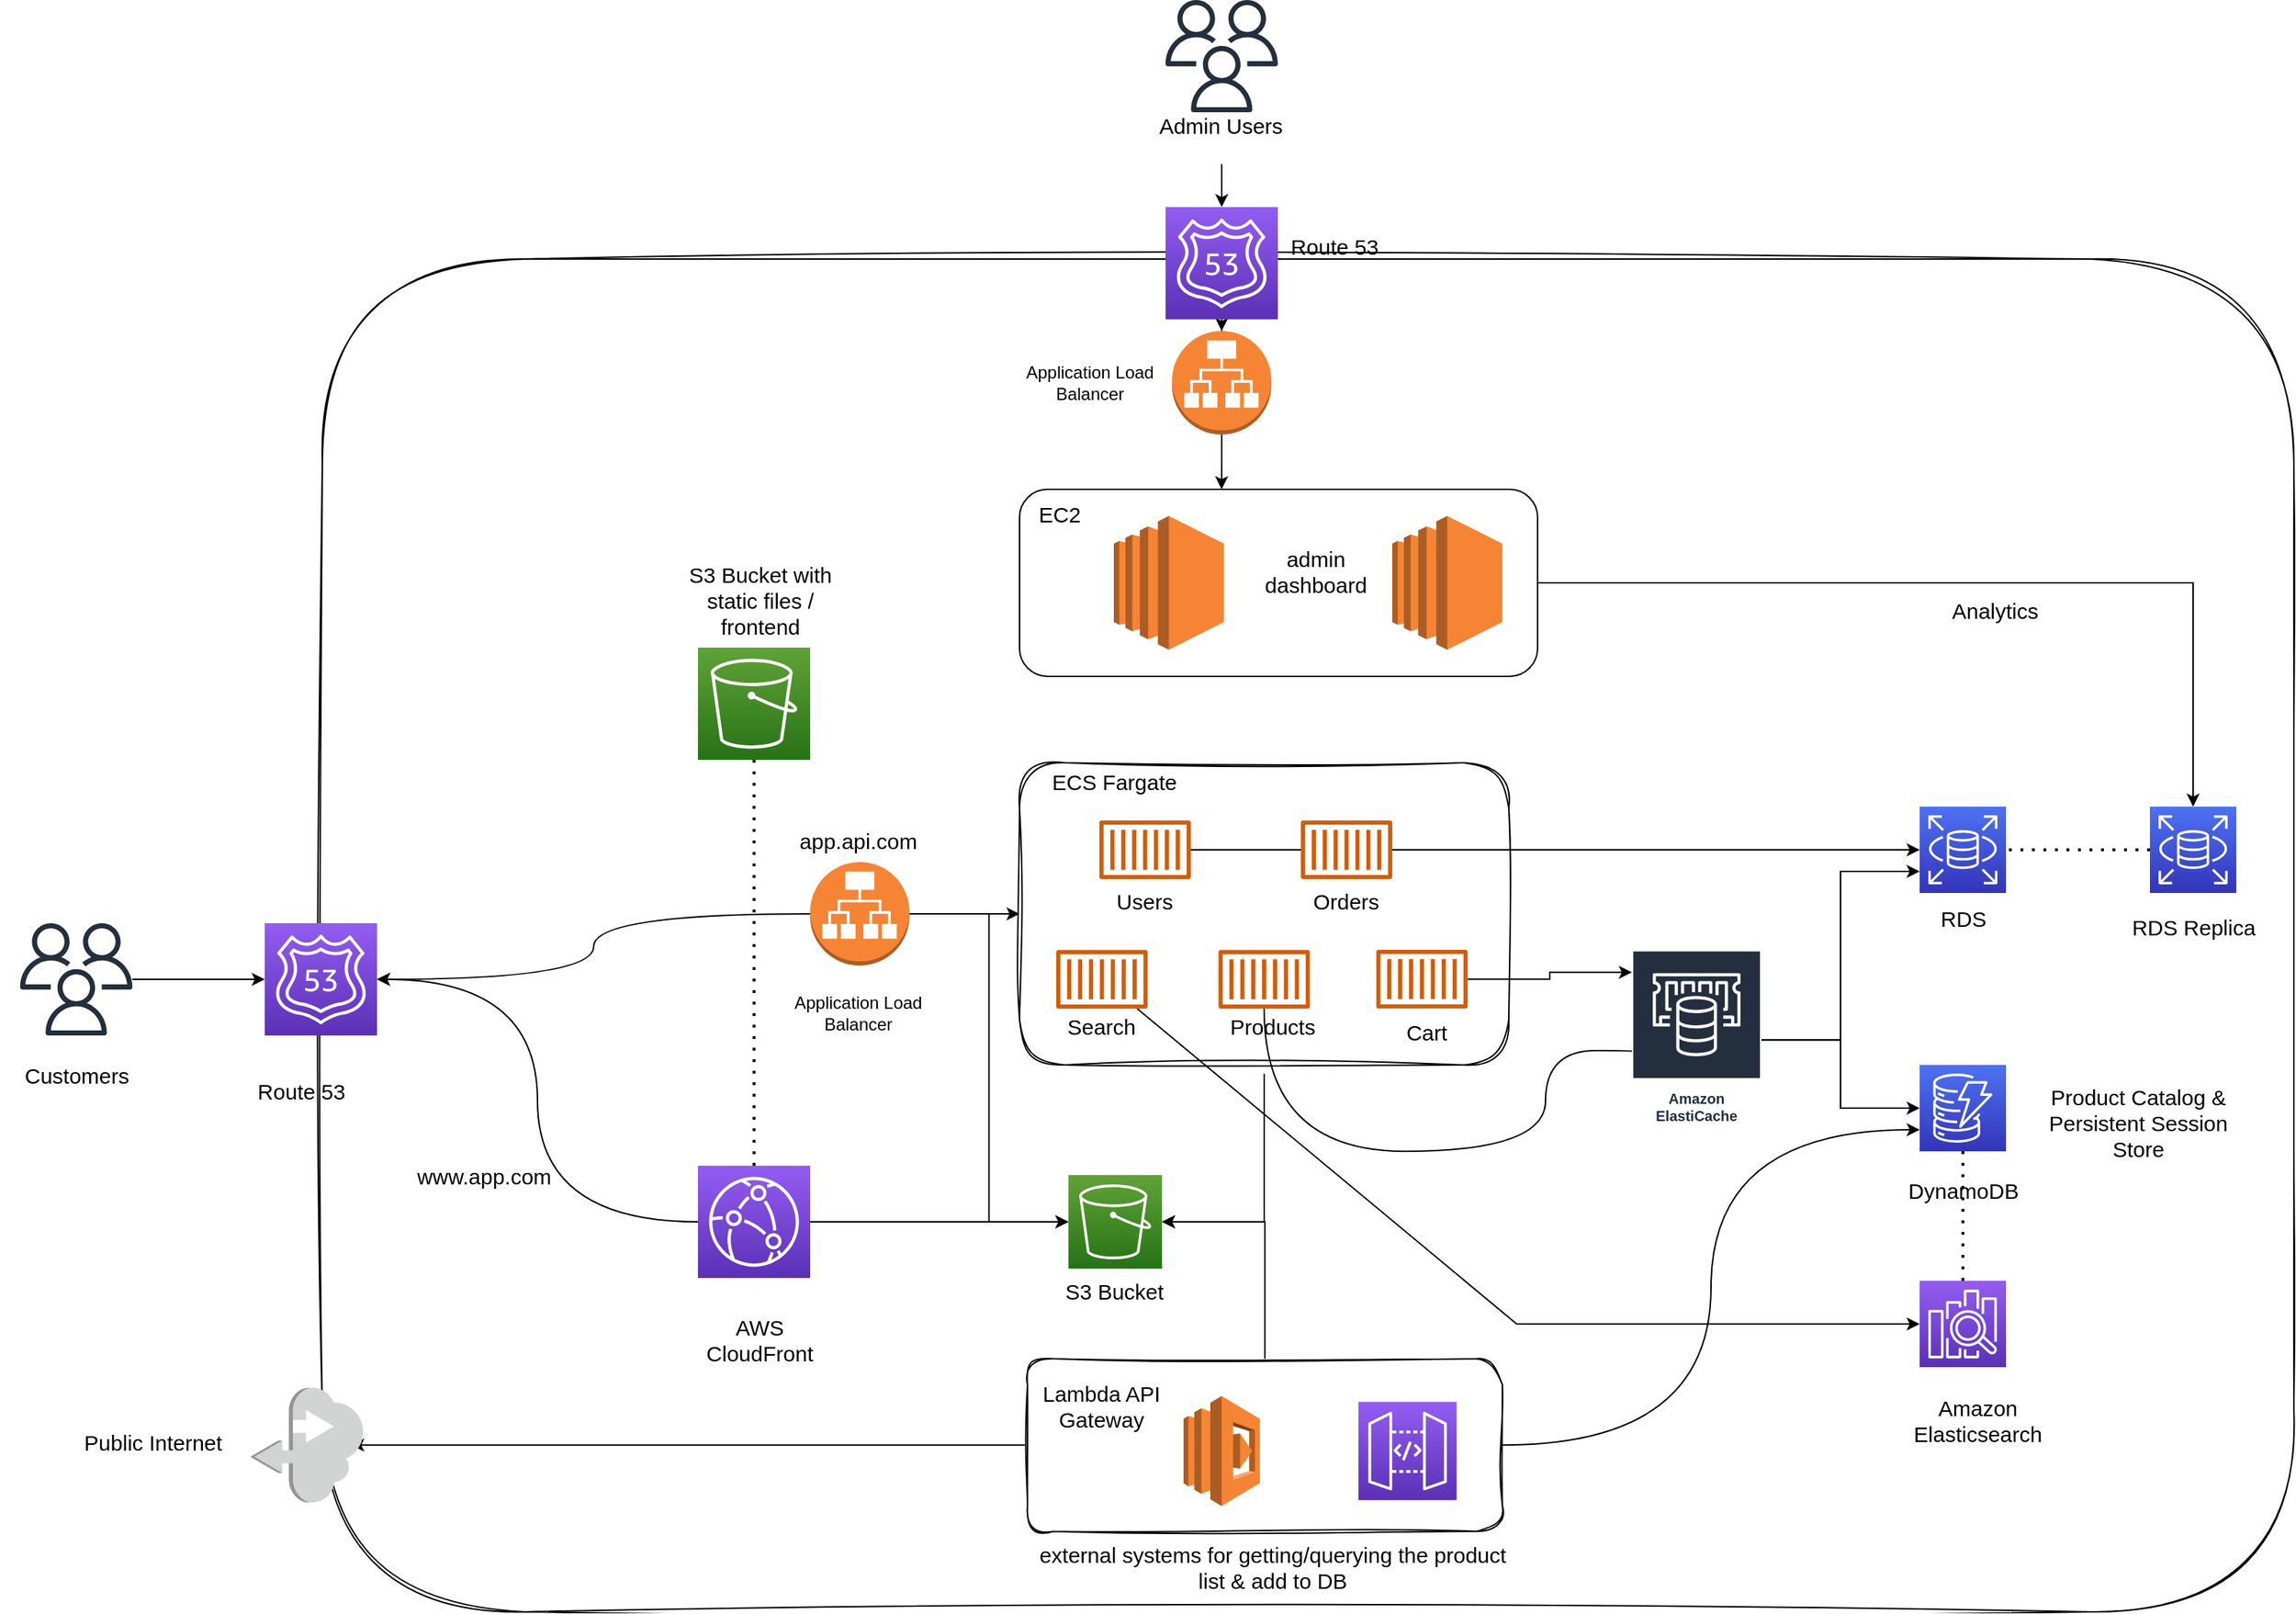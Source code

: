 <mxfile version="21.6.8" type="device">
  <diagram name="Page-1" id="F0ma_k3f7oRxoX8WzgS7">
    <mxGraphModel dx="1793" dy="1104" grid="1" gridSize="10" guides="1" tooltips="1" connect="1" arrows="1" fold="1" page="1" pageScale="1" pageWidth="4681" pageHeight="3300" math="0" shadow="0">
      <root>
        <mxCell id="0" />
        <mxCell id="1" parent="0" />
        <mxCell id="vr4WAeOj3KnGOKqHxN8c-2" value="" style="rounded=1;whiteSpace=wrap;html=1;sketch=1;curveFitting=1;jiggle=2;glass=0;shadow=0;" vertex="1" parent="1">
          <mxGeometry x="230" y="420" width="1370" height="940" as="geometry" />
        </mxCell>
        <mxCell id="vr4WAeOj3KnGOKqHxN8c-97" style="edgeStyle=orthogonalEdgeStyle;rounded=0;orthogonalLoop=1;jettySize=auto;html=1;entryX=1;entryY=0.5;entryDx=0;entryDy=0;entryPerimeter=0;" edge="1" parent="1" source="vr4WAeOj3KnGOKqHxN8c-3" target="vr4WAeOj3KnGOKqHxN8c-25">
          <mxGeometry relative="1" as="geometry" />
        </mxCell>
        <mxCell id="vr4WAeOj3KnGOKqHxN8c-3" value="" style="rounded=1;whiteSpace=wrap;html=1;sketch=1;curveFitting=1;jiggle=2;" vertex="1" parent="1">
          <mxGeometry x="714.48" y="770" width="340" height="210" as="geometry" />
        </mxCell>
        <mxCell id="vr4WAeOj3KnGOKqHxN8c-11" value="" style="sketch=0;points=[[0,0,0],[0.25,0,0],[0.5,0,0],[0.75,0,0],[1,0,0],[0,1,0],[0.25,1,0],[0.5,1,0],[0.75,1,0],[1,1,0],[0,0.25,0],[0,0.5,0],[0,0.75,0],[1,0.25,0],[1,0.5,0],[1,0.75,0]];outlineConnect=0;fontColor=#232F3E;gradientColor=#4D72F3;gradientDirection=north;fillColor=#3334B9;strokeColor=#ffffff;dashed=0;verticalLabelPosition=bottom;verticalAlign=top;align=center;html=1;fontSize=12;fontStyle=0;aspect=fixed;shape=mxgraph.aws4.resourceIcon;resIcon=mxgraph.aws4.rds;" vertex="1" parent="1">
          <mxGeometry x="1340" y="800.5" width="60" height="60" as="geometry" />
        </mxCell>
        <mxCell id="vr4WAeOj3KnGOKqHxN8c-12" value="" style="points=[[0,0,0],[0.25,0,0],[0.5,0,0],[0.75,0,0],[1,0,0],[0,1,0],[0.25,1,0],[0.5,1,0],[0.75,1,0],[1,1,0],[0,0.25,0],[0,0.5,0],[0,0.75,0],[1,0.25,0],[1,0.5,0],[1,0.75,0]];outlineConnect=0;fontColor=#232F3E;gradientColor=#4D72F3;gradientDirection=north;fillColor=#3334B9;strokeColor=#ffffff;dashed=0;verticalLabelPosition=bottom;verticalAlign=top;align=center;html=1;fontSize=12;fontStyle=0;aspect=fixed;shape=mxgraph.aws4.resourceIcon;resIcon=mxgraph.aws4.dynamodb;shadow=0;" vertex="1" parent="1">
          <mxGeometry x="1340" y="980" width="60" height="60" as="geometry" />
        </mxCell>
        <mxCell id="vr4WAeOj3KnGOKqHxN8c-13" value="" style="sketch=0;points=[[0,0,0],[0.25,0,0],[0.5,0,0],[0.75,0,0],[1,0,0],[0,1,0],[0.25,1,0],[0.5,1,0],[0.75,1,0],[1,1,0],[0,0.25,0],[0,0.5,0],[0,0.75,0],[1,0.25,0],[1,0.5,0],[1,0.75,0]];outlineConnect=0;fontColor=#232F3E;gradientColor=#945DF2;gradientDirection=north;fillColor=#5A30B5;strokeColor=#ffffff;dashed=0;verticalLabelPosition=bottom;verticalAlign=top;align=center;html=1;fontSize=12;fontStyle=0;aspect=fixed;shape=mxgraph.aws4.resourceIcon;resIcon=mxgraph.aws4.elasticsearch_service;" vertex="1" parent="1">
          <mxGeometry x="1340" y="1130" width="60" height="60" as="geometry" />
        </mxCell>
        <mxCell id="vr4WAeOj3KnGOKqHxN8c-14" value="" style="sketch=0;outlineConnect=0;fontColor=#232F3E;gradientColor=none;fillColor=#D45B07;strokeColor=none;dashed=0;verticalLabelPosition=bottom;verticalAlign=top;align=center;html=1;fontSize=12;fontStyle=0;aspect=fixed;pointerEvents=1;shape=mxgraph.aws4.container_1;" vertex="1" parent="1">
          <mxGeometry x="770" y="810" width="63.48" height="41" as="geometry" />
        </mxCell>
        <mxCell id="vr4WAeOj3KnGOKqHxN8c-67" style="edgeStyle=orthogonalEdgeStyle;rounded=0;orthogonalLoop=1;jettySize=auto;html=1;" edge="1" parent="1" source="vr4WAeOj3KnGOKqHxN8c-15" target="vr4WAeOj3KnGOKqHxN8c-11">
          <mxGeometry relative="1" as="geometry" />
        </mxCell>
        <mxCell id="vr4WAeOj3KnGOKqHxN8c-15" value="" style="sketch=0;outlineConnect=0;fontColor=#232F3E;gradientColor=none;fillColor=#D45B07;strokeColor=none;dashed=0;verticalLabelPosition=bottom;verticalAlign=top;align=center;html=1;fontSize=12;fontStyle=0;aspect=fixed;pointerEvents=1;shape=mxgraph.aws4.container_1;" vertex="1" parent="1">
          <mxGeometry x="910" y="810" width="63.48" height="41" as="geometry" />
        </mxCell>
        <mxCell id="vr4WAeOj3KnGOKqHxN8c-58" style="rounded=0;orthogonalLoop=1;jettySize=auto;html=1;entryX=0;entryY=0.5;entryDx=0;entryDy=0;entryPerimeter=0;" edge="1" parent="1" source="vr4WAeOj3KnGOKqHxN8c-16" target="vr4WAeOj3KnGOKqHxN8c-13">
          <mxGeometry relative="1" as="geometry">
            <Array as="points">
              <mxPoint x="1060" y="1160" />
            </Array>
          </mxGeometry>
        </mxCell>
        <mxCell id="vr4WAeOj3KnGOKqHxN8c-16" value="" style="sketch=0;outlineConnect=0;fontColor=#232F3E;gradientColor=none;fillColor=#D45B07;strokeColor=none;dashed=0;verticalLabelPosition=bottom;verticalAlign=top;align=center;html=1;fontSize=12;fontStyle=0;aspect=fixed;pointerEvents=1;shape=mxgraph.aws4.container_1;" vertex="1" parent="1">
          <mxGeometry x="740" y="900" width="63.48" height="41" as="geometry" />
        </mxCell>
        <mxCell id="vr4WAeOj3KnGOKqHxN8c-63" style="edgeStyle=orthogonalEdgeStyle;rounded=0;orthogonalLoop=1;jettySize=auto;html=1;entryX=0;entryY=0.124;entryDx=0;entryDy=0;entryPerimeter=0;" edge="1" parent="1" source="vr4WAeOj3KnGOKqHxN8c-17" target="vr4WAeOj3KnGOKqHxN8c-19">
          <mxGeometry relative="1" as="geometry" />
        </mxCell>
        <mxCell id="vr4WAeOj3KnGOKqHxN8c-17" value="" style="sketch=0;outlineConnect=0;fontColor=#232F3E;gradientColor=none;fillColor=#D45B07;strokeColor=none;dashed=0;verticalLabelPosition=bottom;verticalAlign=top;align=center;html=1;fontSize=12;fontStyle=0;aspect=fixed;pointerEvents=1;shape=mxgraph.aws4.container_1;" vertex="1" parent="1">
          <mxGeometry x="962.39" y="899.88" width="63.48" height="41" as="geometry" />
        </mxCell>
        <mxCell id="vr4WAeOj3KnGOKqHxN8c-59" style="edgeStyle=orthogonalEdgeStyle;rounded=0;orthogonalLoop=1;jettySize=auto;html=1;entryX=0.111;entryY=0.52;entryDx=0;entryDy=0;entryPerimeter=0;curved=1;" edge="1" parent="1" source="vr4WAeOj3KnGOKqHxN8c-18" target="vr4WAeOj3KnGOKqHxN8c-19">
          <mxGeometry relative="1" as="geometry">
            <Array as="points">
              <mxPoint x="884" y="1040" />
              <mxPoint x="1080" y="1040" />
              <mxPoint x="1080" y="970" />
            </Array>
          </mxGeometry>
        </mxCell>
        <mxCell id="vr4WAeOj3KnGOKqHxN8c-18" value="" style="sketch=0;outlineConnect=0;fontColor=#232F3E;gradientColor=none;fillColor=#D45B07;strokeColor=none;dashed=0;verticalLabelPosition=bottom;verticalAlign=top;align=center;html=1;fontSize=12;fontStyle=0;aspect=fixed;pointerEvents=1;shape=mxgraph.aws4.container_1;" vertex="1" parent="1">
          <mxGeometry x="852.74" y="900" width="63.48" height="41" as="geometry" />
        </mxCell>
        <mxCell id="vr4WAeOj3KnGOKqHxN8c-48" style="edgeStyle=orthogonalEdgeStyle;rounded=0;orthogonalLoop=1;jettySize=auto;html=1;entryX=0;entryY=0.75;entryDx=0;entryDy=0;entryPerimeter=0;" edge="1" parent="1" source="vr4WAeOj3KnGOKqHxN8c-19" target="vr4WAeOj3KnGOKqHxN8c-11">
          <mxGeometry relative="1" as="geometry" />
        </mxCell>
        <mxCell id="vr4WAeOj3KnGOKqHxN8c-50" style="edgeStyle=orthogonalEdgeStyle;rounded=0;orthogonalLoop=1;jettySize=auto;html=1;" edge="1" parent="1" source="vr4WAeOj3KnGOKqHxN8c-19" target="vr4WAeOj3KnGOKqHxN8c-12">
          <mxGeometry relative="1" as="geometry" />
        </mxCell>
        <mxCell id="vr4WAeOj3KnGOKqHxN8c-19" value="Amazon ElastiCache" style="sketch=0;outlineConnect=0;fontColor=#232F3E;gradientColor=none;strokeColor=#ffffff;fillColor=#232F3E;dashed=0;verticalLabelPosition=middle;verticalAlign=bottom;align=center;html=1;whiteSpace=wrap;fontSize=10;fontStyle=1;spacing=3;shape=mxgraph.aws4.productIcon;prIcon=mxgraph.aws4.elasticache;" vertex="1" parent="1">
          <mxGeometry x="1140" y="900.12" width="90" height="125" as="geometry" />
        </mxCell>
        <mxCell id="vr4WAeOj3KnGOKqHxN8c-20" value="" style="sketch=0;points=[[0,0,0],[0.25,0,0],[0.5,0,0],[0.75,0,0],[1,0,0],[0,1,0],[0.25,1,0],[0.5,1,0],[0.75,1,0],[1,1,0],[0,0.25,0],[0,0.5,0],[0,0.75,0],[1,0.25,0],[1,0.5,0],[1,0.75,0]];outlineConnect=0;fontColor=#232F3E;gradientColor=#60A337;gradientDirection=north;fillColor=#277116;strokeColor=#ffffff;dashed=0;verticalLabelPosition=bottom;verticalAlign=top;align=center;html=1;fontSize=12;fontStyle=0;aspect=fixed;shape=mxgraph.aws4.resourceIcon;resIcon=mxgraph.aws4.s3;" vertex="1" parent="1">
          <mxGeometry x="491" y="690" width="78" height="78" as="geometry" />
        </mxCell>
        <mxCell id="vr4WAeOj3KnGOKqHxN8c-37" style="edgeStyle=orthogonalEdgeStyle;rounded=0;orthogonalLoop=1;jettySize=auto;html=1;entryX=1;entryY=0.5;entryDx=0;entryDy=0;entryPerimeter=0;curved=1;" edge="1" parent="1" source="vr4WAeOj3KnGOKqHxN8c-21" target="vr4WAeOj3KnGOKqHxN8c-35">
          <mxGeometry relative="1" as="geometry" />
        </mxCell>
        <mxCell id="vr4WAeOj3KnGOKqHxN8c-93" style="edgeStyle=orthogonalEdgeStyle;rounded=0;orthogonalLoop=1;jettySize=auto;html=1;entryX=0;entryY=0.5;entryDx=0;entryDy=0;entryPerimeter=0;" edge="1" parent="1" source="vr4WAeOj3KnGOKqHxN8c-21" target="vr4WAeOj3KnGOKqHxN8c-25">
          <mxGeometry relative="1" as="geometry" />
        </mxCell>
        <mxCell id="vr4WAeOj3KnGOKqHxN8c-21" value="" style="sketch=0;points=[[0,0,0],[0.25,0,0],[0.5,0,0],[0.75,0,0],[1,0,0],[0,1,0],[0.25,1,0],[0.5,1,0],[0.75,1,0],[1,1,0],[0,0.25,0],[0,0.5,0],[0,0.75,0],[1,0.25,0],[1,0.5,0],[1,0.75,0]];outlineConnect=0;fontColor=#232F3E;gradientColor=#945DF2;gradientDirection=north;fillColor=#5A30B5;strokeColor=#ffffff;dashed=0;verticalLabelPosition=bottom;verticalAlign=top;align=center;html=1;fontSize=12;fontStyle=0;aspect=fixed;shape=mxgraph.aws4.resourceIcon;resIcon=mxgraph.aws4.cloudfront;" vertex="1" parent="1">
          <mxGeometry x="491" y="1050" width="78" height="78" as="geometry" />
        </mxCell>
        <mxCell id="vr4WAeOj3KnGOKqHxN8c-38" style="edgeStyle=orthogonalEdgeStyle;rounded=0;orthogonalLoop=1;jettySize=auto;html=1;exitX=1;exitY=0.5;exitDx=0;exitDy=0;exitPerimeter=0;" edge="1" parent="1" source="vr4WAeOj3KnGOKqHxN8c-22" target="vr4WAeOj3KnGOKqHxN8c-3">
          <mxGeometry relative="1" as="geometry" />
        </mxCell>
        <mxCell id="vr4WAeOj3KnGOKqHxN8c-39" style="edgeStyle=orthogonalEdgeStyle;rounded=0;orthogonalLoop=1;jettySize=auto;html=1;entryX=1;entryY=0.5;entryDx=0;entryDy=0;entryPerimeter=0;curved=1;" edge="1" parent="1" source="vr4WAeOj3KnGOKqHxN8c-22" target="vr4WAeOj3KnGOKqHxN8c-35">
          <mxGeometry relative="1" as="geometry" />
        </mxCell>
        <mxCell id="vr4WAeOj3KnGOKqHxN8c-96" style="edgeStyle=orthogonalEdgeStyle;rounded=0;orthogonalLoop=1;jettySize=auto;html=1;entryX=0;entryY=0.5;entryDx=0;entryDy=0;entryPerimeter=0;" edge="1" parent="1" source="vr4WAeOj3KnGOKqHxN8c-22" target="vr4WAeOj3KnGOKqHxN8c-25">
          <mxGeometry relative="1" as="geometry" />
        </mxCell>
        <mxCell id="vr4WAeOj3KnGOKqHxN8c-22" value="" style="outlineConnect=0;dashed=0;verticalLabelPosition=bottom;verticalAlign=top;align=center;html=1;shape=mxgraph.aws3.application_load_balancer;fillColor=#F58534;gradientColor=none;" vertex="1" parent="1">
          <mxGeometry x="569" y="839" width="69" height="72" as="geometry" />
        </mxCell>
        <mxCell id="vr4WAeOj3KnGOKqHxN8c-24" value="" style="sketch=0;points=[[0,0,0],[0.25,0,0],[0.5,0,0],[0.75,0,0],[1,0,0],[0,1,0],[0.25,1,0],[0.5,1,0],[0.75,1,0],[1,1,0],[0,0.25,0],[0,0.5,0],[0,0.75,0],[1,0.25,0],[1,0.5,0],[1,0.75,0]];outlineConnect=0;fontColor=#232F3E;gradientColor=#4D72F3;gradientDirection=north;fillColor=#3334B9;strokeColor=#ffffff;dashed=0;verticalLabelPosition=bottom;verticalAlign=top;align=center;html=1;fontSize=12;fontStyle=0;aspect=fixed;shape=mxgraph.aws4.resourceIcon;resIcon=mxgraph.aws4.rds;" vertex="1" parent="1">
          <mxGeometry x="1500" y="800.5" width="60" height="60" as="geometry" />
        </mxCell>
        <mxCell id="vr4WAeOj3KnGOKqHxN8c-25" value="" style="sketch=0;points=[[0,0,0],[0.25,0,0],[0.5,0,0],[0.75,0,0],[1,0,0],[0,1,0],[0.25,1,0],[0.5,1,0],[0.75,1,0],[1,1,0],[0,0.25,0],[0,0.5,0],[0,0.75,0],[1,0.25,0],[1,0.5,0],[1,0.75,0]];outlineConnect=0;fontColor=#232F3E;gradientColor=#60A337;gradientDirection=north;fillColor=#277116;strokeColor=#ffffff;dashed=0;verticalLabelPosition=bottom;verticalAlign=top;align=center;html=1;fontSize=12;fontStyle=0;aspect=fixed;shape=mxgraph.aws4.resourceIcon;resIcon=mxgraph.aws4.s3;" vertex="1" parent="1">
          <mxGeometry x="748.48" y="1056.5" width="65" height="65" as="geometry" />
        </mxCell>
        <mxCell id="vr4WAeOj3KnGOKqHxN8c-85" style="edgeStyle=orthogonalEdgeStyle;rounded=0;orthogonalLoop=1;jettySize=auto;html=1;entryX=0;entryY=0.5;entryDx=0;entryDy=0;entryPerimeter=0;" edge="1" parent="1" source="vr4WAeOj3KnGOKqHxN8c-26" target="vr4WAeOj3KnGOKqHxN8c-35">
          <mxGeometry relative="1" as="geometry" />
        </mxCell>
        <mxCell id="vr4WAeOj3KnGOKqHxN8c-26" value="" style="sketch=0;outlineConnect=0;fontColor=#232F3E;gradientColor=none;fillColor=#232F3D;strokeColor=none;dashed=0;verticalLabelPosition=bottom;verticalAlign=top;align=center;html=1;fontSize=12;fontStyle=0;aspect=fixed;pointerEvents=1;shape=mxgraph.aws4.users;" vertex="1" parent="1">
          <mxGeometry x="20" y="881.5" width="78" height="78" as="geometry" />
        </mxCell>
        <mxCell id="vr4WAeOj3KnGOKqHxN8c-77" style="edgeStyle=orthogonalEdgeStyle;rounded=0;orthogonalLoop=1;jettySize=auto;html=1;entryX=0;entryY=0.75;entryDx=0;entryDy=0;entryPerimeter=0;curved=1;" edge="1" parent="1" source="vr4WAeOj3KnGOKqHxN8c-28" target="vr4WAeOj3KnGOKqHxN8c-12">
          <mxGeometry relative="1" as="geometry" />
        </mxCell>
        <mxCell id="vr4WAeOj3KnGOKqHxN8c-98" style="edgeStyle=orthogonalEdgeStyle;rounded=0;orthogonalLoop=1;jettySize=auto;html=1;entryX=1;entryY=0.5;entryDx=0;entryDy=0;entryPerimeter=0;" edge="1" parent="1" source="vr4WAeOj3KnGOKqHxN8c-28" target="vr4WAeOj3KnGOKqHxN8c-25">
          <mxGeometry relative="1" as="geometry" />
        </mxCell>
        <mxCell id="vr4WAeOj3KnGOKqHxN8c-108" style="edgeStyle=orthogonalEdgeStyle;rounded=0;orthogonalLoop=1;jettySize=auto;html=1;entryX=0.5;entryY=0.119;entryDx=0;entryDy=0;entryPerimeter=0;" edge="1" parent="1" source="vr4WAeOj3KnGOKqHxN8c-28" target="vr4WAeOj3KnGOKqHxN8c-80">
          <mxGeometry relative="1" as="geometry" />
        </mxCell>
        <mxCell id="vr4WAeOj3KnGOKqHxN8c-28" value="" style="rounded=1;whiteSpace=wrap;html=1;sketch=1;curveFitting=1;jiggle=2;" vertex="1" parent="1">
          <mxGeometry x="719.99" y="1184.12" width="330" height="120" as="geometry" />
        </mxCell>
        <mxCell id="vr4WAeOj3KnGOKqHxN8c-29" value="" style="outlineConnect=0;dashed=0;verticalLabelPosition=bottom;verticalAlign=top;align=center;html=1;shape=mxgraph.aws3.lambda;fillColor=#F58534;gradientColor=none;" vertex="1" parent="1">
          <mxGeometry x="828.46" y="1210" width="53.02" height="76.5" as="geometry" />
        </mxCell>
        <mxCell id="vr4WAeOj3KnGOKqHxN8c-30" value="" style="sketch=0;points=[[0,0,0],[0.25,0,0],[0.5,0,0],[0.75,0,0],[1,0,0],[0,1,0],[0.25,1,0],[0.5,1,0],[0.75,1,0],[1,1,0],[0,0.25,0],[0,0.5,0],[0,0.75,0],[1,0.25,0],[1,0.5,0],[1,0.75,0]];outlineConnect=0;fontColor=#232F3E;gradientColor=#945DF2;gradientDirection=north;fillColor=#5A30B5;strokeColor=#ffffff;dashed=0;verticalLabelPosition=bottom;verticalAlign=top;align=center;html=1;fontSize=12;fontStyle=0;aspect=fixed;shape=mxgraph.aws4.resourceIcon;resIcon=mxgraph.aws4.api_gateway;" vertex="1" parent="1">
          <mxGeometry x="950" y="1214.12" width="68.25" height="68.25" as="geometry" />
        </mxCell>
        <mxCell id="vr4WAeOj3KnGOKqHxN8c-75" style="edgeStyle=orthogonalEdgeStyle;rounded=0;orthogonalLoop=1;jettySize=auto;html=1;entryX=0.5;entryY=0;entryDx=0;entryDy=0;entryPerimeter=0;" edge="1" parent="1" source="vr4WAeOj3KnGOKqHxN8c-31" target="vr4WAeOj3KnGOKqHxN8c-24">
          <mxGeometry relative="1" as="geometry" />
        </mxCell>
        <mxCell id="vr4WAeOj3KnGOKqHxN8c-31" value="" style="rounded=1;whiteSpace=wrap;html=1;" vertex="1" parent="1">
          <mxGeometry x="714.48" y="580" width="360" height="130" as="geometry" />
        </mxCell>
        <mxCell id="vr4WAeOj3KnGOKqHxN8c-32" value="" style="outlineConnect=0;dashed=0;verticalLabelPosition=bottom;verticalAlign=top;align=center;html=1;shape=mxgraph.aws3.ec2;fillColor=#F58534;gradientColor=none;" vertex="1" parent="1">
          <mxGeometry x="780" y="598.5" width="76.5" height="93" as="geometry" />
        </mxCell>
        <mxCell id="vr4WAeOj3KnGOKqHxN8c-33" value="" style="outlineConnect=0;dashed=0;verticalLabelPosition=bottom;verticalAlign=top;align=center;html=1;shape=mxgraph.aws3.ec2;fillColor=#F58534;gradientColor=none;" vertex="1" parent="1">
          <mxGeometry x="973.48" y="598.5" width="76.5" height="93" as="geometry" />
        </mxCell>
        <mxCell id="vr4WAeOj3KnGOKqHxN8c-34" value="" style="sketch=0;outlineConnect=0;fontColor=#232F3E;gradientColor=none;fillColor=#232F3D;strokeColor=none;dashed=0;verticalLabelPosition=bottom;verticalAlign=top;align=center;html=1;fontSize=12;fontStyle=0;aspect=fixed;pointerEvents=1;shape=mxgraph.aws4.users;" vertex="1" parent="1">
          <mxGeometry x="815.97" y="240" width="78" height="78" as="geometry" />
        </mxCell>
        <mxCell id="vr4WAeOj3KnGOKqHxN8c-35" value="" style="sketch=0;points=[[0,0,0],[0.25,0,0],[0.5,0,0],[0.75,0,0],[1,0,0],[0,1,0],[0.25,1,0],[0.5,1,0],[0.75,1,0],[1,1,0],[0,0.25,0],[0,0.5,0],[0,0.75,0],[1,0.25,0],[1,0.5,0],[1,0.75,0]];outlineConnect=0;fontColor=#232F3E;gradientColor=#945DF2;gradientDirection=north;fillColor=#5A30B5;strokeColor=#ffffff;dashed=0;verticalLabelPosition=bottom;verticalAlign=top;align=center;html=1;fontSize=12;fontStyle=0;aspect=fixed;shape=mxgraph.aws4.resourceIcon;resIcon=mxgraph.aws4.route_53;" vertex="1" parent="1">
          <mxGeometry x="190" y="881.5" width="78" height="78" as="geometry" />
        </mxCell>
        <mxCell id="vr4WAeOj3KnGOKqHxN8c-36" value="" style="endArrow=none;dashed=1;html=1;dashPattern=1 3;strokeWidth=2;rounded=0;entryX=0.5;entryY=1;entryDx=0;entryDy=0;entryPerimeter=0;" edge="1" parent="1" source="vr4WAeOj3KnGOKqHxN8c-21" target="vr4WAeOj3KnGOKqHxN8c-20">
          <mxGeometry width="50" height="50" relative="1" as="geometry">
            <mxPoint x="760" y="880" as="sourcePoint" />
            <mxPoint x="810" y="830" as="targetPoint" />
          </mxGeometry>
        </mxCell>
        <mxCell id="vr4WAeOj3KnGOKqHxN8c-40" value="&lt;font style=&quot;font-size: 15px;&quot;&gt;AWS&lt;br&gt;CloudFront&lt;/font&gt;" style="text;html=1;strokeColor=none;fillColor=none;align=center;verticalAlign=middle;whiteSpace=wrap;rounded=0;" vertex="1" parent="1">
          <mxGeometry x="499" y="1151.75" width="70" height="38.25" as="geometry" />
        </mxCell>
        <mxCell id="vr4WAeOj3KnGOKqHxN8c-41" value="&lt;font style=&quot;font-size: 15px;&quot;&gt;S3 Bucket with static files / frontend&lt;/font&gt;" style="text;html=1;strokeColor=none;fillColor=none;align=center;verticalAlign=middle;whiteSpace=wrap;rounded=0;" vertex="1" parent="1">
          <mxGeometry x="481.5" y="630" width="105" height="54.12" as="geometry" />
        </mxCell>
        <mxCell id="vr4WAeOj3KnGOKqHxN8c-42" value="Application Load Balancer" style="text;html=1;strokeColor=none;fillColor=none;align=center;verticalAlign=middle;whiteSpace=wrap;rounded=0;" vertex="1" parent="1">
          <mxGeometry x="550" y="916.94" width="105" height="54.12" as="geometry" />
        </mxCell>
        <mxCell id="vr4WAeOj3KnGOKqHxN8c-43" value="&lt;font style=&quot;font-size: 15px;&quot;&gt;admin &lt;br&gt;dashboard&lt;/font&gt;" style="text;html=1;strokeColor=none;fillColor=none;align=center;verticalAlign=middle;whiteSpace=wrap;rounded=0;strokeWidth=7;" vertex="1" parent="1">
          <mxGeometry x="868.48" y="610" width="105" height="54.12" as="geometry" />
        </mxCell>
        <mxCell id="vr4WAeOj3KnGOKqHxN8c-44" value="&lt;span style=&quot;font-size: 15px;&quot;&gt;EC2&lt;/span&gt;" style="text;html=1;strokeColor=none;fillColor=none;align=center;verticalAlign=middle;whiteSpace=wrap;rounded=0;strokeWidth=7;" vertex="1" parent="1">
          <mxGeometry x="690" y="570" width="105" height="54.12" as="geometry" />
        </mxCell>
        <mxCell id="vr4WAeOj3KnGOKqHxN8c-45" value="&lt;span style=&quot;font-size: 15px;&quot;&gt;Lambda API Gateway&lt;/span&gt;" style="text;html=1;strokeColor=none;fillColor=none;align=center;verticalAlign=middle;whiteSpace=wrap;rounded=0;strokeWidth=7;" vertex="1" parent="1">
          <mxGeometry x="719.24" y="1190" width="105" height="54.12" as="geometry" />
        </mxCell>
        <mxCell id="vr4WAeOj3KnGOKqHxN8c-52" value="&lt;span style=&quot;font-size: 15px;&quot;&gt;ECS Fargate&lt;/span&gt;" style="text;html=1;strokeColor=none;fillColor=none;align=center;verticalAlign=middle;whiteSpace=wrap;rounded=0;strokeWidth=7;" vertex="1" parent="1">
          <mxGeometry x="728.48" y="755.88" width="105" height="54.12" as="geometry" />
        </mxCell>
        <mxCell id="vr4WAeOj3KnGOKqHxN8c-53" value="&lt;span style=&quot;font-size: 15px;&quot;&gt;Cart&lt;/span&gt;" style="text;html=1;strokeColor=none;fillColor=none;align=center;verticalAlign=middle;whiteSpace=wrap;rounded=0;strokeWidth=7;" vertex="1" parent="1">
          <mxGeometry x="944.99" y="930" width="105" height="54.12" as="geometry" />
        </mxCell>
        <mxCell id="vr4WAeOj3KnGOKqHxN8c-54" value="&lt;span style=&quot;font-size: 15px;&quot;&gt;Orders&lt;/span&gt;" style="text;html=1;strokeColor=none;fillColor=none;align=center;verticalAlign=middle;whiteSpace=wrap;rounded=0;strokeWidth=7;" vertex="1" parent="1">
          <mxGeometry x="889.24" y="839" width="105" height="54.12" as="geometry" />
        </mxCell>
        <mxCell id="vr4WAeOj3KnGOKqHxN8c-55" value="&lt;span style=&quot;font-size: 15px;&quot;&gt;Products&lt;/span&gt;" style="text;html=1;strokeColor=none;fillColor=none;align=center;verticalAlign=middle;whiteSpace=wrap;rounded=0;strokeWidth=7;" vertex="1" parent="1">
          <mxGeometry x="837.5" y="925.88" width="105" height="54.12" as="geometry" />
        </mxCell>
        <mxCell id="vr4WAeOj3KnGOKqHxN8c-56" value="&lt;span style=&quot;font-size: 15px;&quot;&gt;Users&lt;/span&gt;" style="text;html=1;strokeColor=none;fillColor=none;align=center;verticalAlign=middle;whiteSpace=wrap;rounded=0;strokeWidth=7;" vertex="1" parent="1">
          <mxGeometry x="749.24" y="839" width="105" height="54.12" as="geometry" />
        </mxCell>
        <mxCell id="vr4WAeOj3KnGOKqHxN8c-61" value="&lt;span style=&quot;font-size: 15px;&quot;&gt;Search&lt;/span&gt;" style="text;html=1;strokeColor=none;fillColor=none;align=center;verticalAlign=middle;whiteSpace=wrap;rounded=0;strokeWidth=7;" vertex="1" parent="1">
          <mxGeometry x="719.24" y="925.88" width="105" height="54.12" as="geometry" />
        </mxCell>
        <mxCell id="vr4WAeOj3KnGOKqHxN8c-64" value="&lt;font style=&quot;font-size: 15px;&quot;&gt;Amazon Elasticsearch&lt;/font&gt;" style="text;html=1;strokeColor=none;fillColor=none;align=center;verticalAlign=middle;whiteSpace=wrap;rounded=0;" vertex="1" parent="1">
          <mxGeometry x="1327.5" y="1200" width="105" height="54.12" as="geometry" />
        </mxCell>
        <mxCell id="vr4WAeOj3KnGOKqHxN8c-65" value="&lt;font style=&quot;font-size: 15px;&quot;&gt;DynamoDB&lt;/font&gt;" style="text;html=1;strokeColor=none;fillColor=none;align=center;verticalAlign=middle;whiteSpace=wrap;rounded=0;" vertex="1" parent="1">
          <mxGeometry x="1317.5" y="1040" width="105" height="54.12" as="geometry" />
        </mxCell>
        <mxCell id="vr4WAeOj3KnGOKqHxN8c-66" value="&lt;span style=&quot;font-size: 15px;&quot;&gt;Product Catalog &amp;amp; Persistent Session Store&lt;/span&gt;" style="text;html=1;strokeColor=none;fillColor=none;align=center;verticalAlign=middle;whiteSpace=wrap;rounded=0;" vertex="1" parent="1">
          <mxGeometry x="1422.5" y="990" width="137.5" height="60" as="geometry" />
        </mxCell>
        <mxCell id="vr4WAeOj3KnGOKqHxN8c-68" value="&lt;font style=&quot;font-size: 15px;&quot;&gt;RDS&lt;/font&gt;" style="text;html=1;strokeColor=none;fillColor=none;align=center;verticalAlign=middle;whiteSpace=wrap;rounded=0;" vertex="1" parent="1">
          <mxGeometry x="1317.5" y="851.0" width="105" height="54.12" as="geometry" />
        </mxCell>
        <mxCell id="vr4WAeOj3KnGOKqHxN8c-69" value="&lt;font style=&quot;font-size: 15px;&quot;&gt;RDS Replica&lt;/font&gt;" style="text;html=1;strokeColor=none;fillColor=none;align=center;verticalAlign=middle;whiteSpace=wrap;rounded=0;" vertex="1" parent="1">
          <mxGeometry x="1477.5" y="856.88" width="105" height="54.12" as="geometry" />
        </mxCell>
        <mxCell id="vr4WAeOj3KnGOKqHxN8c-70" value="" style="endArrow=none;dashed=1;html=1;dashPattern=1 3;strokeWidth=2;rounded=0;entryX=1;entryY=0.5;entryDx=0;entryDy=0;entryPerimeter=0;exitX=0;exitY=0.5;exitDx=0;exitDy=0;exitPerimeter=0;" edge="1" parent="1" source="vr4WAeOj3KnGOKqHxN8c-24" target="vr4WAeOj3KnGOKqHxN8c-11">
          <mxGeometry width="50" height="50" relative="1" as="geometry">
            <mxPoint x="830" y="860" as="sourcePoint" />
            <mxPoint x="880" y="810" as="targetPoint" />
          </mxGeometry>
        </mxCell>
        <mxCell id="vr4WAeOj3KnGOKqHxN8c-72" value="" style="endArrow=none;html=1;rounded=0;" edge="1" parent="1" source="vr4WAeOj3KnGOKqHxN8c-14" target="vr4WAeOj3KnGOKqHxN8c-15">
          <mxGeometry width="50" height="50" relative="1" as="geometry">
            <mxPoint x="830" y="860" as="sourcePoint" />
            <mxPoint x="880" y="810" as="targetPoint" />
          </mxGeometry>
        </mxCell>
        <mxCell id="vr4WAeOj3KnGOKqHxN8c-73" value="" style="endArrow=none;dashed=1;html=1;dashPattern=1 3;strokeWidth=2;rounded=0;exitX=0.5;exitY=0;exitDx=0;exitDy=0;entryX=0.5;entryY=0;entryDx=0;entryDy=0;entryPerimeter=0;" edge="1" parent="1" source="vr4WAeOj3KnGOKqHxN8c-65" target="vr4WAeOj3KnGOKqHxN8c-13">
          <mxGeometry width="50" height="50" relative="1" as="geometry">
            <mxPoint x="830" y="860" as="sourcePoint" />
            <mxPoint x="880" y="810" as="targetPoint" />
          </mxGeometry>
        </mxCell>
        <mxCell id="vr4WAeOj3KnGOKqHxN8c-74" value="&lt;font style=&quot;font-size: 15px;&quot;&gt;S3 Bucket&lt;/font&gt;" style="text;html=1;strokeColor=none;fillColor=none;align=center;verticalAlign=middle;whiteSpace=wrap;rounded=0;" vertex="1" parent="1">
          <mxGeometry x="728.48" y="1110" width="105" height="54.12" as="geometry" />
        </mxCell>
        <mxCell id="vr4WAeOj3KnGOKqHxN8c-76" value="&lt;span style=&quot;font-size: 15px;&quot;&gt;Analytics&lt;/span&gt;" style="text;html=1;strokeColor=none;fillColor=none;align=center;verticalAlign=middle;whiteSpace=wrap;rounded=0;strokeWidth=7;" vertex="1" parent="1">
          <mxGeometry x="1340" y="637.38" width="105" height="54.12" as="geometry" />
        </mxCell>
        <mxCell id="vr4WAeOj3KnGOKqHxN8c-78" value="&lt;font style=&quot;font-size: 15px;&quot;&gt;external systems for getting/querying the product&lt;br&gt;list &amp;amp; add to DB&lt;/font&gt;" style="text;html=1;strokeColor=none;fillColor=none;align=center;verticalAlign=middle;whiteSpace=wrap;rounded=0;strokeWidth=7;" vertex="1" parent="1">
          <mxGeometry x="657.5" y="1301.75" width="465" height="54.12" as="geometry" />
        </mxCell>
        <mxCell id="vr4WAeOj3KnGOKqHxN8c-80" value="" style="outlineConnect=0;dashed=0;verticalLabelPosition=bottom;verticalAlign=top;align=center;html=1;shape=mxgraph.aws3.internet;fillColor=#D2D3D3;gradientColor=none;direction=south;" vertex="1" parent="1">
          <mxGeometry x="180" y="1204.37" width="79.5" height="79.5" as="geometry" />
        </mxCell>
        <mxCell id="vr4WAeOj3KnGOKqHxN8c-81" value="&lt;font style=&quot;font-size: 15px;&quot;&gt;Public Internet&lt;/font&gt;" style="text;html=1;strokeColor=none;fillColor=none;align=center;verticalAlign=middle;whiteSpace=wrap;rounded=0;rotation=0;" vertex="1" parent="1">
          <mxGeometry x="60" y="1214.69" width="105" height="54.12" as="geometry" />
        </mxCell>
        <mxCell id="vr4WAeOj3KnGOKqHxN8c-82" value="&lt;font style=&quot;font-size: 15px;&quot;&gt;Route 53&lt;/font&gt;" style="text;html=1;strokeColor=none;fillColor=none;align=center;verticalAlign=middle;whiteSpace=wrap;rounded=0;rotation=0;" vertex="1" parent="1">
          <mxGeometry x="163" y="971.06" width="105" height="54.12" as="geometry" />
        </mxCell>
        <mxCell id="vr4WAeOj3KnGOKqHxN8c-83" value="&lt;font style=&quot;font-size: 15px;&quot;&gt;www.app.com&lt;/font&gt;" style="text;html=1;strokeColor=none;fillColor=none;align=center;verticalAlign=middle;whiteSpace=wrap;rounded=0;rotation=0;" vertex="1" parent="1">
          <mxGeometry x="290" y="1030" width="105" height="54.12" as="geometry" />
        </mxCell>
        <mxCell id="vr4WAeOj3KnGOKqHxN8c-84" value="&lt;span style=&quot;font-size: 15px;&quot;&gt;app.api.com&lt;/span&gt;" style="text;html=1;strokeColor=none;fillColor=none;align=center;verticalAlign=middle;whiteSpace=wrap;rounded=0;rotation=0;" vertex="1" parent="1">
          <mxGeometry x="550" y="796.88" width="105" height="54.12" as="geometry" />
        </mxCell>
        <mxCell id="vr4WAeOj3KnGOKqHxN8c-86" value="&lt;font style=&quot;font-size: 15px;&quot;&gt;Customers&lt;/font&gt;" style="text;html=1;strokeColor=none;fillColor=none;align=center;verticalAlign=middle;whiteSpace=wrap;rounded=0;rotation=0;" vertex="1" parent="1">
          <mxGeometry x="6.5" y="960" width="105" height="54.12" as="geometry" />
        </mxCell>
        <mxCell id="vr4WAeOj3KnGOKqHxN8c-88" style="edgeStyle=orthogonalEdgeStyle;rounded=0;orthogonalLoop=1;jettySize=auto;html=1;entryX=0.39;entryY=0;entryDx=0;entryDy=0;entryPerimeter=0;" edge="1" parent="1" source="vr4WAeOj3KnGOKqHxN8c-104" target="vr4WAeOj3KnGOKqHxN8c-31">
          <mxGeometry relative="1" as="geometry" />
        </mxCell>
        <mxCell id="vr4WAeOj3KnGOKqHxN8c-107" style="edgeStyle=orthogonalEdgeStyle;rounded=0;orthogonalLoop=1;jettySize=auto;html=1;entryX=0.5;entryY=0;entryDx=0;entryDy=0;entryPerimeter=0;" edge="1" parent="1" source="vr4WAeOj3KnGOKqHxN8c-87" target="vr4WAeOj3KnGOKqHxN8c-104">
          <mxGeometry relative="1" as="geometry" />
        </mxCell>
        <mxCell id="vr4WAeOj3KnGOKqHxN8c-87" value="" style="sketch=0;points=[[0,0,0],[0.25,0,0],[0.5,0,0],[0.75,0,0],[1,0,0],[0,1,0],[0.25,1,0],[0.5,1,0],[0.75,1,0],[1,1,0],[0,0.25,0],[0,0.5,0],[0,0.75,0],[1,0.25,0],[1,0.5,0],[1,0.75,0]];outlineConnect=0;fontColor=#232F3E;gradientColor=#945DF2;gradientDirection=north;fillColor=#5A30B5;strokeColor=#ffffff;dashed=0;verticalLabelPosition=bottom;verticalAlign=top;align=center;html=1;fontSize=12;fontStyle=0;aspect=fixed;shape=mxgraph.aws4.resourceIcon;resIcon=mxgraph.aws4.route_53;" vertex="1" parent="1">
          <mxGeometry x="815.97" y="383.88" width="78" height="78" as="geometry" />
        </mxCell>
        <mxCell id="vr4WAeOj3KnGOKqHxN8c-90" value="&lt;font style=&quot;font-size: 15px;&quot;&gt;Route 53&lt;/font&gt;" style="text;html=1;strokeColor=none;fillColor=none;align=center;verticalAlign=middle;whiteSpace=wrap;rounded=0;rotation=0;" vertex="1" parent="1">
          <mxGeometry x="881.48" y="383.88" width="105" height="54.12" as="geometry" />
        </mxCell>
        <mxCell id="vr4WAeOj3KnGOKqHxN8c-103" style="edgeStyle=orthogonalEdgeStyle;rounded=0;orthogonalLoop=1;jettySize=auto;html=1;entryX=0.5;entryY=0;entryDx=0;entryDy=0;entryPerimeter=0;" edge="1" parent="1" source="vr4WAeOj3KnGOKqHxN8c-99" target="vr4WAeOj3KnGOKqHxN8c-87">
          <mxGeometry relative="1" as="geometry" />
        </mxCell>
        <mxCell id="vr4WAeOj3KnGOKqHxN8c-99" value="&lt;font style=&quot;font-size: 15px;&quot;&gt;Admin Users&lt;/font&gt;" style="text;html=1;strokeColor=none;fillColor=none;align=center;verticalAlign=middle;whiteSpace=wrap;rounded=0;rotation=0;" vertex="1" parent="1">
          <mxGeometry x="802.47" y="300" width="105" height="54.12" as="geometry" />
        </mxCell>
        <mxCell id="vr4WAeOj3KnGOKqHxN8c-105" value="Application Load Balancer" style="text;html=1;strokeColor=none;fillColor=none;align=center;verticalAlign=middle;whiteSpace=wrap;rounded=0;" vertex="1" parent="1">
          <mxGeometry x="710.97" y="478.94" width="105" height="54.12" as="geometry" />
        </mxCell>
        <mxCell id="vr4WAeOj3KnGOKqHxN8c-104" value="" style="outlineConnect=0;dashed=0;verticalLabelPosition=bottom;verticalAlign=top;align=center;html=1;shape=mxgraph.aws3.application_load_balancer;fillColor=#F58534;gradientColor=none;" vertex="1" parent="1">
          <mxGeometry x="820.47" y="470" width="69" height="72" as="geometry" />
        </mxCell>
      </root>
    </mxGraphModel>
  </diagram>
</mxfile>
